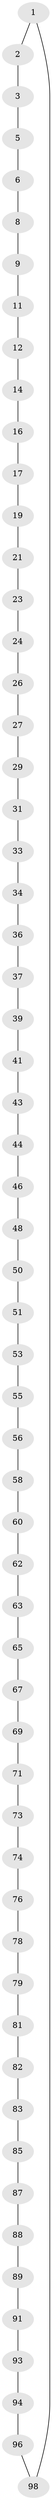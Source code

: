 // original degree distribution, {2: 1.0}
// Generated by graph-tools (version 1.1) at 2025/38/02/21/25 10:38:54]
// undirected, 60 vertices, 60 edges
graph export_dot {
graph [start="1"]
  node [color=gray90,style=filled];
  1 [super="+100"];
  2;
  3 [super="+4"];
  5;
  6 [super="+7"];
  8;
  9 [super="+10"];
  11;
  12 [super="+13"];
  14 [super="+15"];
  16;
  17 [super="+18"];
  19 [super="+20"];
  21 [super="+22"];
  23;
  24 [super="+25"];
  26;
  27 [super="+28"];
  29 [super="+30"];
  31 [super="+32"];
  33;
  34 [super="+35"];
  36;
  37 [super="+38"];
  39 [super="+40"];
  41 [super="+42"];
  43;
  44 [super="+45"];
  46 [super="+47"];
  48 [super="+49"];
  50;
  51 [super="+52"];
  53 [super="+54"];
  55;
  56 [super="+57"];
  58 [super="+59"];
  60 [super="+61"];
  62;
  63 [super="+64"];
  65 [super="+66"];
  67 [super="+68"];
  69 [super="+70"];
  71 [super="+72"];
  73;
  74 [super="+75"];
  76 [super="+77"];
  78;
  79 [super="+80"];
  81;
  82;
  83 [super="+84"];
  85 [super="+86"];
  87;
  88;
  89 [super="+90"];
  91 [super="+92"];
  93;
  94 [super="+95"];
  96 [super="+97"];
  98 [super="+99"];
  1 -- 2;
  1 -- 98;
  2 -- 3;
  3 -- 5;
  5 -- 6;
  6 -- 8;
  8 -- 9;
  9 -- 11;
  11 -- 12;
  12 -- 14;
  14 -- 16;
  16 -- 17;
  17 -- 19;
  19 -- 21;
  21 -- 23;
  23 -- 24;
  24 -- 26;
  26 -- 27;
  27 -- 29;
  29 -- 31;
  31 -- 33;
  33 -- 34;
  34 -- 36;
  36 -- 37;
  37 -- 39;
  39 -- 41;
  41 -- 43;
  43 -- 44;
  44 -- 46;
  46 -- 48;
  48 -- 50;
  50 -- 51;
  51 -- 53;
  53 -- 55;
  55 -- 56;
  56 -- 58;
  58 -- 60;
  60 -- 62;
  62 -- 63;
  63 -- 65;
  65 -- 67;
  67 -- 69;
  69 -- 71;
  71 -- 73;
  73 -- 74;
  74 -- 76;
  76 -- 78;
  78 -- 79;
  79 -- 81;
  81 -- 82;
  82 -- 83;
  83 -- 85;
  85 -- 87;
  87 -- 88;
  88 -- 89;
  89 -- 91;
  91 -- 93;
  93 -- 94;
  94 -- 96;
  96 -- 98;
}
